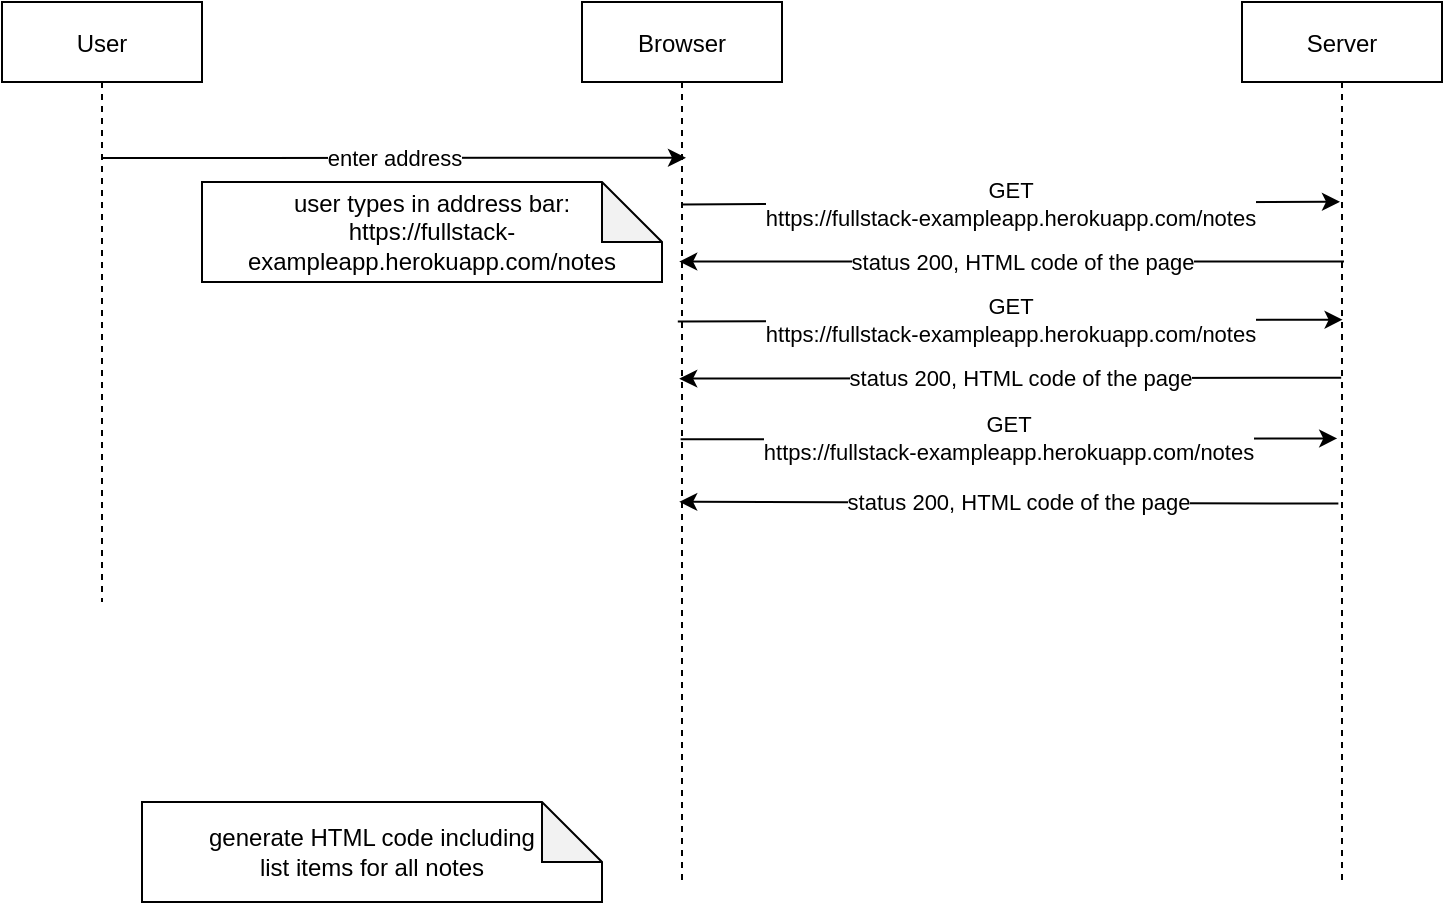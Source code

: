 <mxfile version="14.2.5" type="github">
  <diagram id="kgpKYQtTHZ0yAKxKKP6v" name="Page-1">
    <mxGraphModel dx="1069" dy="557" grid="1" gridSize="10" guides="1" tooltips="1" connect="1" arrows="1" fold="1" page="1" pageScale="1" pageWidth="827" pageHeight="1169" math="0" shadow="0">
      <root>
        <mxCell id="0" />
        <mxCell id="1" parent="0" />
        <mxCell id="3nuBFxr9cyL0pnOWT2aG-1" value="User" style="shape=umlLifeline;perimeter=lifelinePerimeter;container=1;collapsible=0;recursiveResize=0;rounded=0;shadow=0;strokeWidth=1;" parent="1" vertex="1">
          <mxGeometry x="80" y="80" width="100" height="300" as="geometry" />
        </mxCell>
        <mxCell id="3nuBFxr9cyL0pnOWT2aG-5" value="Browser" style="shape=umlLifeline;perimeter=lifelinePerimeter;container=1;collapsible=0;recursiveResize=0;rounded=0;shadow=0;strokeWidth=1;" parent="1" vertex="1">
          <mxGeometry x="370" y="80" width="100" height="440" as="geometry" />
        </mxCell>
        <mxCell id="lXnHcZpb4IZq-RsOdV4F-1" value="Server" style="shape=umlLifeline;perimeter=lifelinePerimeter;container=1;collapsible=0;recursiveResize=0;rounded=0;shadow=0;strokeWidth=1;" vertex="1" parent="1">
          <mxGeometry x="700" y="80" width="100" height="440" as="geometry" />
        </mxCell>
        <mxCell id="lXnHcZpb4IZq-RsOdV4F-3" value="user types in address bar:&lt;br&gt;https://fullstack-exampleapp.herokuapp.com/notes" style="shape=note;whiteSpace=wrap;html=1;backgroundOutline=1;darkOpacity=0.05;" vertex="1" parent="1">
          <mxGeometry x="180" y="170" width="230" height="50" as="geometry" />
        </mxCell>
        <mxCell id="lXnHcZpb4IZq-RsOdV4F-4" value="GET&lt;br&gt;https://fullstack-exampleapp.herokuapp.com/notes" style="endArrow=classic;html=1;exitX=0.5;exitY=0.23;exitDx=0;exitDy=0;exitPerimeter=0;entryX=0.49;entryY=0.227;entryDx=0;entryDy=0;entryPerimeter=0;" edge="1" parent="1" source="3nuBFxr9cyL0pnOWT2aG-5" target="lXnHcZpb4IZq-RsOdV4F-1">
          <mxGeometry width="50" height="50" relative="1" as="geometry">
            <mxPoint x="570" y="350" as="sourcePoint" />
            <mxPoint x="620" y="198" as="targetPoint" />
          </mxGeometry>
        </mxCell>
        <mxCell id="lXnHcZpb4IZq-RsOdV4F-5" value="generate HTML code including &lt;br&gt;list items for all notes" style="shape=note;whiteSpace=wrap;html=1;backgroundOutline=1;darkOpacity=0.05;" vertex="1" parent="1">
          <mxGeometry x="150" y="480" width="230" height="50" as="geometry" />
        </mxCell>
        <mxCell id="lXnHcZpb4IZq-RsOdV4F-6" value="status 200, HTML code of the page" style="endArrow=classic;html=1;exitX=0.51;exitY=0.295;exitDx=0;exitDy=0;exitPerimeter=0;entryX=0.486;entryY=0.295;entryDx=0;entryDy=0;entryPerimeter=0;" edge="1" parent="1" source="lXnHcZpb4IZq-RsOdV4F-1" target="3nuBFxr9cyL0pnOWT2aG-5">
          <mxGeometry x="-0.03" width="50" height="50" relative="1" as="geometry">
            <mxPoint x="720" y="228" as="sourcePoint" />
            <mxPoint x="440" y="228" as="targetPoint" />
            <mxPoint as="offset" />
          </mxGeometry>
        </mxCell>
        <mxCell id="lXnHcZpb4IZq-RsOdV4F-7" value="enter address" style="endArrow=classic;html=1;exitX=0.5;exitY=0.26;exitDx=0;exitDy=0;exitPerimeter=0;entryX=0.52;entryY=0.177;entryDx=0;entryDy=0;entryPerimeter=0;" edge="1" parent="1" source="3nuBFxr9cyL0pnOWT2aG-1" target="3nuBFxr9cyL0pnOWT2aG-5">
          <mxGeometry width="50" height="50" relative="1" as="geometry">
            <mxPoint x="570" y="350" as="sourcePoint" />
            <mxPoint x="620" y="300" as="targetPoint" />
          </mxGeometry>
        </mxCell>
        <mxCell id="lXnHcZpb4IZq-RsOdV4F-8" value="GET&lt;br&gt;https://fullstack-exampleapp.herokuapp.com/notes" style="endArrow=classic;html=1;exitX=0.479;exitY=0.363;exitDx=0;exitDy=0;exitPerimeter=0;entryX=0.503;entryY=0.361;entryDx=0;entryDy=0;entryPerimeter=0;" edge="1" parent="1" source="3nuBFxr9cyL0pnOWT2aG-5" target="lXnHcZpb4IZq-RsOdV4F-1">
          <mxGeometry width="50" height="50" relative="1" as="geometry">
            <mxPoint x="422" y="280" as="sourcePoint" />
            <mxPoint x="750" y="282.1" as="targetPoint" />
          </mxGeometry>
        </mxCell>
        <mxCell id="lXnHcZpb4IZq-RsOdV4F-9" value="GET&lt;br&gt;https://fullstack-exampleapp.herokuapp.com/notes" style="endArrow=classic;html=1;exitX=0.493;exitY=0.497;exitDx=0;exitDy=0;exitPerimeter=0;entryX=0.476;entryY=0.496;entryDx=0;entryDy=0;entryPerimeter=0;" edge="1" parent="1" source="3nuBFxr9cyL0pnOWT2aG-5" target="lXnHcZpb4IZq-RsOdV4F-1">
          <mxGeometry width="50" height="50" relative="1" as="geometry">
            <mxPoint x="420" y="360" as="sourcePoint" />
            <mxPoint x="748" y="362.1" as="targetPoint" />
          </mxGeometry>
        </mxCell>
        <mxCell id="lXnHcZpb4IZq-RsOdV4F-10" value="status 200, HTML code of the page" style="endArrow=classic;html=1;exitX=0.496;exitY=0.427;exitDx=0;exitDy=0;exitPerimeter=0;entryX=0.486;entryY=0.428;entryDx=0;entryDy=0;entryPerimeter=0;" edge="1" parent="1" source="lXnHcZpb4IZq-RsOdV4F-1" target="3nuBFxr9cyL0pnOWT2aG-5">
          <mxGeometry x="-0.03" width="50" height="50" relative="1" as="geometry">
            <mxPoint x="748" y="258" as="sourcePoint" />
            <mxPoint x="430" y="310" as="targetPoint" />
            <mxPoint as="offset" />
          </mxGeometry>
        </mxCell>
        <mxCell id="lXnHcZpb4IZq-RsOdV4F-11" value="status 200, HTML code of the page" style="endArrow=classic;html=1;entryX=0.486;entryY=0.568;entryDx=0;entryDy=0;entryPerimeter=0;exitX=0.482;exitY=0.57;exitDx=0;exitDy=0;exitPerimeter=0;" edge="1" parent="1" source="lXnHcZpb4IZq-RsOdV4F-1" target="3nuBFxr9cyL0pnOWT2aG-5">
          <mxGeometry x="-0.03" width="50" height="50" relative="1" as="geometry">
            <mxPoint x="754" y="392.1" as="sourcePoint" />
            <mxPoint x="420" y="390.0" as="targetPoint" />
            <mxPoint as="offset" />
          </mxGeometry>
        </mxCell>
      </root>
    </mxGraphModel>
  </diagram>
</mxfile>
